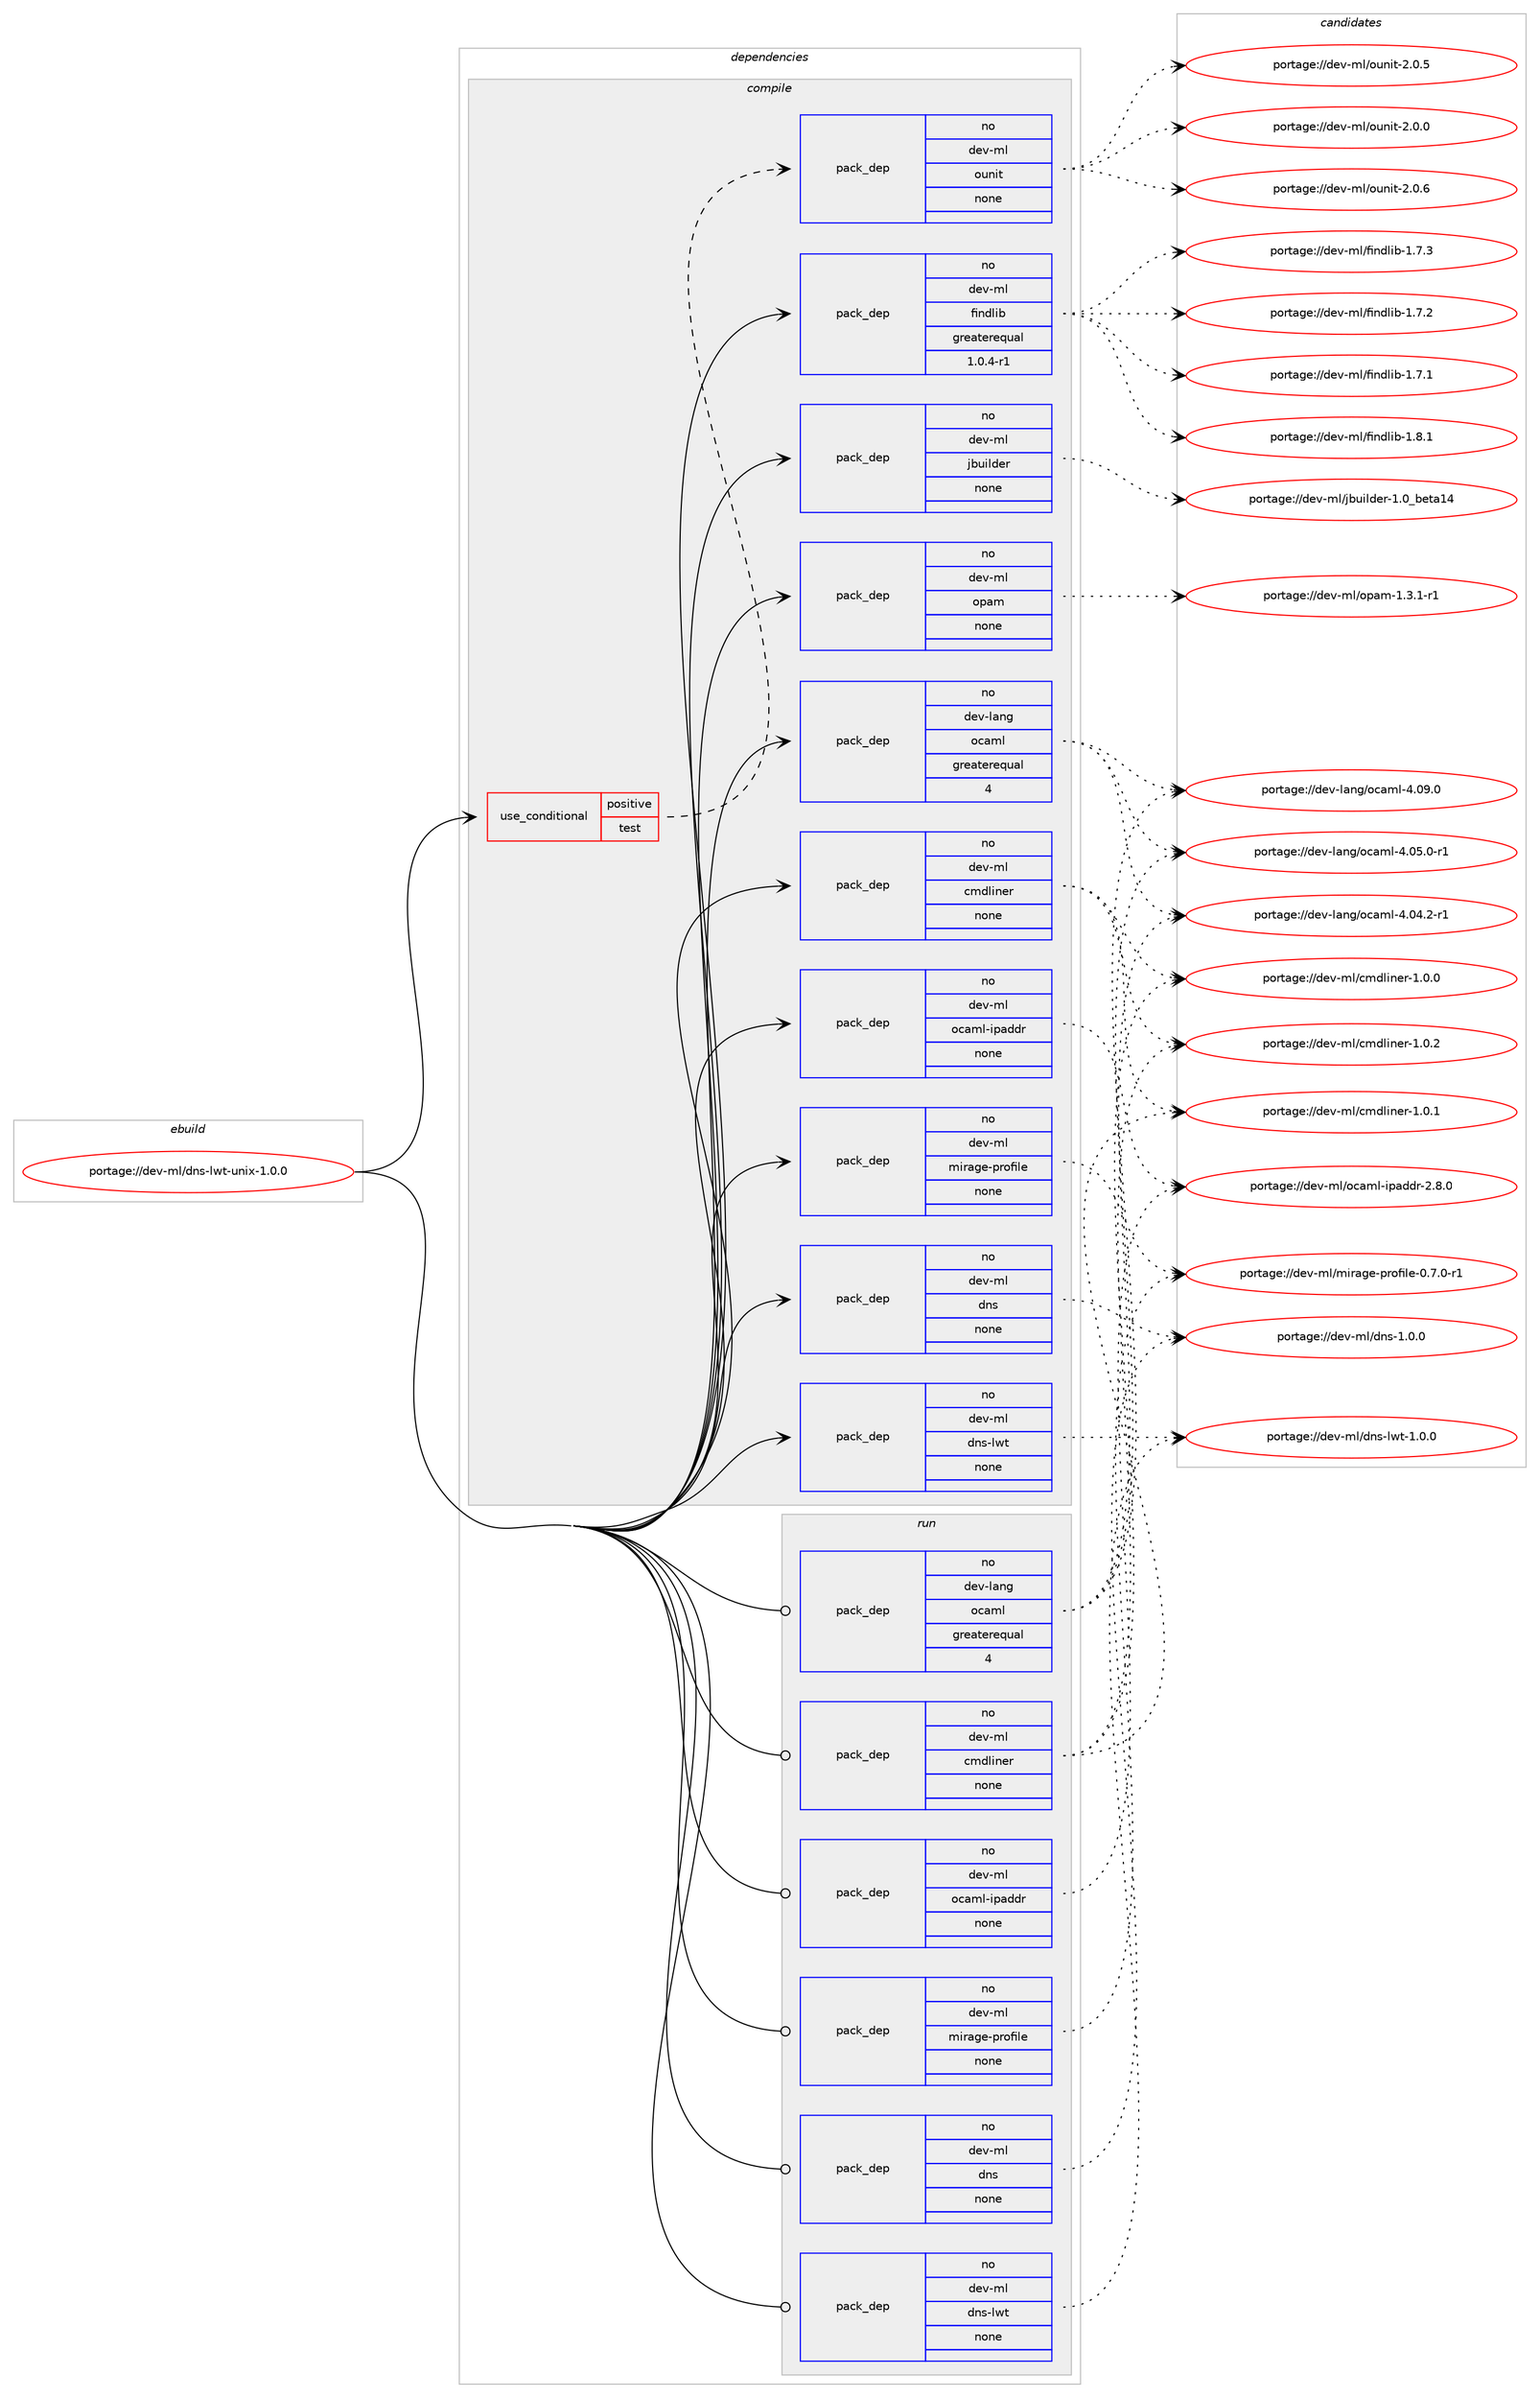 digraph prolog {

# *************
# Graph options
# *************

newrank=true;
concentrate=true;
compound=true;
graph [rankdir=LR,fontname=Helvetica,fontsize=10,ranksep=1.5];#, ranksep=2.5, nodesep=0.2];
edge  [arrowhead=vee];
node  [fontname=Helvetica,fontsize=10];

# **********
# The ebuild
# **********

subgraph cluster_leftcol {
color=gray;
label=<<i>ebuild</i>>;
id [label="portage://dev-ml/dns-lwt-unix-1.0.0", color=red, width=4, href="../dev-ml/dns-lwt-unix-1.0.0.svg"];
}

# ****************
# The dependencies
# ****************

subgraph cluster_midcol {
color=gray;
label=<<i>dependencies</i>>;
subgraph cluster_compile {
fillcolor="#eeeeee";
style=filled;
label=<<i>compile</i>>;
subgraph cond123015 {
dependency504018 [label=<<TABLE BORDER="0" CELLBORDER="1" CELLSPACING="0" CELLPADDING="4"><TR><TD ROWSPAN="3" CELLPADDING="10">use_conditional</TD></TR><TR><TD>positive</TD></TR><TR><TD>test</TD></TR></TABLE>>, shape=none, color=red];
subgraph pack375867 {
dependency504019 [label=<<TABLE BORDER="0" CELLBORDER="1" CELLSPACING="0" CELLPADDING="4" WIDTH="220"><TR><TD ROWSPAN="6" CELLPADDING="30">pack_dep</TD></TR><TR><TD WIDTH="110">no</TD></TR><TR><TD>dev-ml</TD></TR><TR><TD>ounit</TD></TR><TR><TD>none</TD></TR><TR><TD></TD></TR></TABLE>>, shape=none, color=blue];
}
dependency504018:e -> dependency504019:w [weight=20,style="dashed",arrowhead="vee"];
}
id:e -> dependency504018:w [weight=20,style="solid",arrowhead="vee"];
subgraph pack375868 {
dependency504020 [label=<<TABLE BORDER="0" CELLBORDER="1" CELLSPACING="0" CELLPADDING="4" WIDTH="220"><TR><TD ROWSPAN="6" CELLPADDING="30">pack_dep</TD></TR><TR><TD WIDTH="110">no</TD></TR><TR><TD>dev-lang</TD></TR><TR><TD>ocaml</TD></TR><TR><TD>greaterequal</TD></TR><TR><TD>4</TD></TR></TABLE>>, shape=none, color=blue];
}
id:e -> dependency504020:w [weight=20,style="solid",arrowhead="vee"];
subgraph pack375869 {
dependency504021 [label=<<TABLE BORDER="0" CELLBORDER="1" CELLSPACING="0" CELLPADDING="4" WIDTH="220"><TR><TD ROWSPAN="6" CELLPADDING="30">pack_dep</TD></TR><TR><TD WIDTH="110">no</TD></TR><TR><TD>dev-ml</TD></TR><TR><TD>cmdliner</TD></TR><TR><TD>none</TD></TR><TR><TD></TD></TR></TABLE>>, shape=none, color=blue];
}
id:e -> dependency504021:w [weight=20,style="solid",arrowhead="vee"];
subgraph pack375870 {
dependency504022 [label=<<TABLE BORDER="0" CELLBORDER="1" CELLSPACING="0" CELLPADDING="4" WIDTH="220"><TR><TD ROWSPAN="6" CELLPADDING="30">pack_dep</TD></TR><TR><TD WIDTH="110">no</TD></TR><TR><TD>dev-ml</TD></TR><TR><TD>dns</TD></TR><TR><TD>none</TD></TR><TR><TD></TD></TR></TABLE>>, shape=none, color=blue];
}
id:e -> dependency504022:w [weight=20,style="solid",arrowhead="vee"];
subgraph pack375871 {
dependency504023 [label=<<TABLE BORDER="0" CELLBORDER="1" CELLSPACING="0" CELLPADDING="4" WIDTH="220"><TR><TD ROWSPAN="6" CELLPADDING="30">pack_dep</TD></TR><TR><TD WIDTH="110">no</TD></TR><TR><TD>dev-ml</TD></TR><TR><TD>dns-lwt</TD></TR><TR><TD>none</TD></TR><TR><TD></TD></TR></TABLE>>, shape=none, color=blue];
}
id:e -> dependency504023:w [weight=20,style="solid",arrowhead="vee"];
subgraph pack375872 {
dependency504024 [label=<<TABLE BORDER="0" CELLBORDER="1" CELLSPACING="0" CELLPADDING="4" WIDTH="220"><TR><TD ROWSPAN="6" CELLPADDING="30">pack_dep</TD></TR><TR><TD WIDTH="110">no</TD></TR><TR><TD>dev-ml</TD></TR><TR><TD>findlib</TD></TR><TR><TD>greaterequal</TD></TR><TR><TD>1.0.4-r1</TD></TR></TABLE>>, shape=none, color=blue];
}
id:e -> dependency504024:w [weight=20,style="solid",arrowhead="vee"];
subgraph pack375873 {
dependency504025 [label=<<TABLE BORDER="0" CELLBORDER="1" CELLSPACING="0" CELLPADDING="4" WIDTH="220"><TR><TD ROWSPAN="6" CELLPADDING="30">pack_dep</TD></TR><TR><TD WIDTH="110">no</TD></TR><TR><TD>dev-ml</TD></TR><TR><TD>jbuilder</TD></TR><TR><TD>none</TD></TR><TR><TD></TD></TR></TABLE>>, shape=none, color=blue];
}
id:e -> dependency504025:w [weight=20,style="solid",arrowhead="vee"];
subgraph pack375874 {
dependency504026 [label=<<TABLE BORDER="0" CELLBORDER="1" CELLSPACING="0" CELLPADDING="4" WIDTH="220"><TR><TD ROWSPAN="6" CELLPADDING="30">pack_dep</TD></TR><TR><TD WIDTH="110">no</TD></TR><TR><TD>dev-ml</TD></TR><TR><TD>mirage-profile</TD></TR><TR><TD>none</TD></TR><TR><TD></TD></TR></TABLE>>, shape=none, color=blue];
}
id:e -> dependency504026:w [weight=20,style="solid",arrowhead="vee"];
subgraph pack375875 {
dependency504027 [label=<<TABLE BORDER="0" CELLBORDER="1" CELLSPACING="0" CELLPADDING="4" WIDTH="220"><TR><TD ROWSPAN="6" CELLPADDING="30">pack_dep</TD></TR><TR><TD WIDTH="110">no</TD></TR><TR><TD>dev-ml</TD></TR><TR><TD>ocaml-ipaddr</TD></TR><TR><TD>none</TD></TR><TR><TD></TD></TR></TABLE>>, shape=none, color=blue];
}
id:e -> dependency504027:w [weight=20,style="solid",arrowhead="vee"];
subgraph pack375876 {
dependency504028 [label=<<TABLE BORDER="0" CELLBORDER="1" CELLSPACING="0" CELLPADDING="4" WIDTH="220"><TR><TD ROWSPAN="6" CELLPADDING="30">pack_dep</TD></TR><TR><TD WIDTH="110">no</TD></TR><TR><TD>dev-ml</TD></TR><TR><TD>opam</TD></TR><TR><TD>none</TD></TR><TR><TD></TD></TR></TABLE>>, shape=none, color=blue];
}
id:e -> dependency504028:w [weight=20,style="solid",arrowhead="vee"];
}
subgraph cluster_compileandrun {
fillcolor="#eeeeee";
style=filled;
label=<<i>compile and run</i>>;
}
subgraph cluster_run {
fillcolor="#eeeeee";
style=filled;
label=<<i>run</i>>;
subgraph pack375877 {
dependency504029 [label=<<TABLE BORDER="0" CELLBORDER="1" CELLSPACING="0" CELLPADDING="4" WIDTH="220"><TR><TD ROWSPAN="6" CELLPADDING="30">pack_dep</TD></TR><TR><TD WIDTH="110">no</TD></TR><TR><TD>dev-lang</TD></TR><TR><TD>ocaml</TD></TR><TR><TD>greaterequal</TD></TR><TR><TD>4</TD></TR></TABLE>>, shape=none, color=blue];
}
id:e -> dependency504029:w [weight=20,style="solid",arrowhead="odot"];
subgraph pack375878 {
dependency504030 [label=<<TABLE BORDER="0" CELLBORDER="1" CELLSPACING="0" CELLPADDING="4" WIDTH="220"><TR><TD ROWSPAN="6" CELLPADDING="30">pack_dep</TD></TR><TR><TD WIDTH="110">no</TD></TR><TR><TD>dev-ml</TD></TR><TR><TD>cmdliner</TD></TR><TR><TD>none</TD></TR><TR><TD></TD></TR></TABLE>>, shape=none, color=blue];
}
id:e -> dependency504030:w [weight=20,style="solid",arrowhead="odot"];
subgraph pack375879 {
dependency504031 [label=<<TABLE BORDER="0" CELLBORDER="1" CELLSPACING="0" CELLPADDING="4" WIDTH="220"><TR><TD ROWSPAN="6" CELLPADDING="30">pack_dep</TD></TR><TR><TD WIDTH="110">no</TD></TR><TR><TD>dev-ml</TD></TR><TR><TD>dns</TD></TR><TR><TD>none</TD></TR><TR><TD></TD></TR></TABLE>>, shape=none, color=blue];
}
id:e -> dependency504031:w [weight=20,style="solid",arrowhead="odot"];
subgraph pack375880 {
dependency504032 [label=<<TABLE BORDER="0" CELLBORDER="1" CELLSPACING="0" CELLPADDING="4" WIDTH="220"><TR><TD ROWSPAN="6" CELLPADDING="30">pack_dep</TD></TR><TR><TD WIDTH="110">no</TD></TR><TR><TD>dev-ml</TD></TR><TR><TD>dns-lwt</TD></TR><TR><TD>none</TD></TR><TR><TD></TD></TR></TABLE>>, shape=none, color=blue];
}
id:e -> dependency504032:w [weight=20,style="solid",arrowhead="odot"];
subgraph pack375881 {
dependency504033 [label=<<TABLE BORDER="0" CELLBORDER="1" CELLSPACING="0" CELLPADDING="4" WIDTH="220"><TR><TD ROWSPAN="6" CELLPADDING="30">pack_dep</TD></TR><TR><TD WIDTH="110">no</TD></TR><TR><TD>dev-ml</TD></TR><TR><TD>mirage-profile</TD></TR><TR><TD>none</TD></TR><TR><TD></TD></TR></TABLE>>, shape=none, color=blue];
}
id:e -> dependency504033:w [weight=20,style="solid",arrowhead="odot"];
subgraph pack375882 {
dependency504034 [label=<<TABLE BORDER="0" CELLBORDER="1" CELLSPACING="0" CELLPADDING="4" WIDTH="220"><TR><TD ROWSPAN="6" CELLPADDING="30">pack_dep</TD></TR><TR><TD WIDTH="110">no</TD></TR><TR><TD>dev-ml</TD></TR><TR><TD>ocaml-ipaddr</TD></TR><TR><TD>none</TD></TR><TR><TD></TD></TR></TABLE>>, shape=none, color=blue];
}
id:e -> dependency504034:w [weight=20,style="solid",arrowhead="odot"];
}
}

# **************
# The candidates
# **************

subgraph cluster_choices {
rank=same;
color=gray;
label=<<i>candidates</i>>;

subgraph choice375867 {
color=black;
nodesep=1;
choice1001011184510910847111117110105116455046484654 [label="portage://dev-ml/ounit-2.0.6", color=red, width=4,href="../dev-ml/ounit-2.0.6.svg"];
choice1001011184510910847111117110105116455046484653 [label="portage://dev-ml/ounit-2.0.5", color=red, width=4,href="../dev-ml/ounit-2.0.5.svg"];
choice1001011184510910847111117110105116455046484648 [label="portage://dev-ml/ounit-2.0.0", color=red, width=4,href="../dev-ml/ounit-2.0.0.svg"];
dependency504019:e -> choice1001011184510910847111117110105116455046484654:w [style=dotted,weight="100"];
dependency504019:e -> choice1001011184510910847111117110105116455046484653:w [style=dotted,weight="100"];
dependency504019:e -> choice1001011184510910847111117110105116455046484648:w [style=dotted,weight="100"];
}
subgraph choice375868 {
color=black;
nodesep=1;
choice100101118451089711010347111999710910845524648574648 [label="portage://dev-lang/ocaml-4.09.0", color=red, width=4,href="../dev-lang/ocaml-4.09.0.svg"];
choice1001011184510897110103471119997109108455246485346484511449 [label="portage://dev-lang/ocaml-4.05.0-r1", color=red, width=4,href="../dev-lang/ocaml-4.05.0-r1.svg"];
choice1001011184510897110103471119997109108455246485246504511449 [label="portage://dev-lang/ocaml-4.04.2-r1", color=red, width=4,href="../dev-lang/ocaml-4.04.2-r1.svg"];
dependency504020:e -> choice100101118451089711010347111999710910845524648574648:w [style=dotted,weight="100"];
dependency504020:e -> choice1001011184510897110103471119997109108455246485346484511449:w [style=dotted,weight="100"];
dependency504020:e -> choice1001011184510897110103471119997109108455246485246504511449:w [style=dotted,weight="100"];
}
subgraph choice375869 {
color=black;
nodesep=1;
choice100101118451091084799109100108105110101114454946484650 [label="portage://dev-ml/cmdliner-1.0.2", color=red, width=4,href="../dev-ml/cmdliner-1.0.2.svg"];
choice100101118451091084799109100108105110101114454946484649 [label="portage://dev-ml/cmdliner-1.0.1", color=red, width=4,href="../dev-ml/cmdliner-1.0.1.svg"];
choice100101118451091084799109100108105110101114454946484648 [label="portage://dev-ml/cmdliner-1.0.0", color=red, width=4,href="../dev-ml/cmdliner-1.0.0.svg"];
dependency504021:e -> choice100101118451091084799109100108105110101114454946484650:w [style=dotted,weight="100"];
dependency504021:e -> choice100101118451091084799109100108105110101114454946484649:w [style=dotted,weight="100"];
dependency504021:e -> choice100101118451091084799109100108105110101114454946484648:w [style=dotted,weight="100"];
}
subgraph choice375870 {
color=black;
nodesep=1;
choice1001011184510910847100110115454946484648 [label="portage://dev-ml/dns-1.0.0", color=red, width=4,href="../dev-ml/dns-1.0.0.svg"];
dependency504022:e -> choice1001011184510910847100110115454946484648:w [style=dotted,weight="100"];
}
subgraph choice375871 {
color=black;
nodesep=1;
choice100101118451091084710011011545108119116454946484648 [label="portage://dev-ml/dns-lwt-1.0.0", color=red, width=4,href="../dev-ml/dns-lwt-1.0.0.svg"];
dependency504023:e -> choice100101118451091084710011011545108119116454946484648:w [style=dotted,weight="100"];
}
subgraph choice375872 {
color=black;
nodesep=1;
choice100101118451091084710210511010010810598454946564649 [label="portage://dev-ml/findlib-1.8.1", color=red, width=4,href="../dev-ml/findlib-1.8.1.svg"];
choice100101118451091084710210511010010810598454946554651 [label="portage://dev-ml/findlib-1.7.3", color=red, width=4,href="../dev-ml/findlib-1.7.3.svg"];
choice100101118451091084710210511010010810598454946554650 [label="portage://dev-ml/findlib-1.7.2", color=red, width=4,href="../dev-ml/findlib-1.7.2.svg"];
choice100101118451091084710210511010010810598454946554649 [label="portage://dev-ml/findlib-1.7.1", color=red, width=4,href="../dev-ml/findlib-1.7.1.svg"];
dependency504024:e -> choice100101118451091084710210511010010810598454946564649:w [style=dotted,weight="100"];
dependency504024:e -> choice100101118451091084710210511010010810598454946554651:w [style=dotted,weight="100"];
dependency504024:e -> choice100101118451091084710210511010010810598454946554650:w [style=dotted,weight="100"];
dependency504024:e -> choice100101118451091084710210511010010810598454946554649:w [style=dotted,weight="100"];
}
subgraph choice375873 {
color=black;
nodesep=1;
choice100101118451091084710698117105108100101114454946489598101116974952 [label="portage://dev-ml/jbuilder-1.0_beta14", color=red, width=4,href="../dev-ml/jbuilder-1.0_beta14.svg"];
dependency504025:e -> choice100101118451091084710698117105108100101114454946489598101116974952:w [style=dotted,weight="100"];
}
subgraph choice375874 {
color=black;
nodesep=1;
choice100101118451091084710910511497103101451121141111021051081014548465546484511449 [label="portage://dev-ml/mirage-profile-0.7.0-r1", color=red, width=4,href="../dev-ml/mirage-profile-0.7.0-r1.svg"];
dependency504026:e -> choice100101118451091084710910511497103101451121141111021051081014548465546484511449:w [style=dotted,weight="100"];
}
subgraph choice375875 {
color=black;
nodesep=1;
choice100101118451091084711199971091084510511297100100114455046564648 [label="portage://dev-ml/ocaml-ipaddr-2.8.0", color=red, width=4,href="../dev-ml/ocaml-ipaddr-2.8.0.svg"];
dependency504027:e -> choice100101118451091084711199971091084510511297100100114455046564648:w [style=dotted,weight="100"];
}
subgraph choice375876 {
color=black;
nodesep=1;
choice1001011184510910847111112971094549465146494511449 [label="portage://dev-ml/opam-1.3.1-r1", color=red, width=4,href="../dev-ml/opam-1.3.1-r1.svg"];
dependency504028:e -> choice1001011184510910847111112971094549465146494511449:w [style=dotted,weight="100"];
}
subgraph choice375877 {
color=black;
nodesep=1;
choice100101118451089711010347111999710910845524648574648 [label="portage://dev-lang/ocaml-4.09.0", color=red, width=4,href="../dev-lang/ocaml-4.09.0.svg"];
choice1001011184510897110103471119997109108455246485346484511449 [label="portage://dev-lang/ocaml-4.05.0-r1", color=red, width=4,href="../dev-lang/ocaml-4.05.0-r1.svg"];
choice1001011184510897110103471119997109108455246485246504511449 [label="portage://dev-lang/ocaml-4.04.2-r1", color=red, width=4,href="../dev-lang/ocaml-4.04.2-r1.svg"];
dependency504029:e -> choice100101118451089711010347111999710910845524648574648:w [style=dotted,weight="100"];
dependency504029:e -> choice1001011184510897110103471119997109108455246485346484511449:w [style=dotted,weight="100"];
dependency504029:e -> choice1001011184510897110103471119997109108455246485246504511449:w [style=dotted,weight="100"];
}
subgraph choice375878 {
color=black;
nodesep=1;
choice100101118451091084799109100108105110101114454946484650 [label="portage://dev-ml/cmdliner-1.0.2", color=red, width=4,href="../dev-ml/cmdliner-1.0.2.svg"];
choice100101118451091084799109100108105110101114454946484649 [label="portage://dev-ml/cmdliner-1.0.1", color=red, width=4,href="../dev-ml/cmdliner-1.0.1.svg"];
choice100101118451091084799109100108105110101114454946484648 [label="portage://dev-ml/cmdliner-1.0.0", color=red, width=4,href="../dev-ml/cmdliner-1.0.0.svg"];
dependency504030:e -> choice100101118451091084799109100108105110101114454946484650:w [style=dotted,weight="100"];
dependency504030:e -> choice100101118451091084799109100108105110101114454946484649:w [style=dotted,weight="100"];
dependency504030:e -> choice100101118451091084799109100108105110101114454946484648:w [style=dotted,weight="100"];
}
subgraph choice375879 {
color=black;
nodesep=1;
choice1001011184510910847100110115454946484648 [label="portage://dev-ml/dns-1.0.0", color=red, width=4,href="../dev-ml/dns-1.0.0.svg"];
dependency504031:e -> choice1001011184510910847100110115454946484648:w [style=dotted,weight="100"];
}
subgraph choice375880 {
color=black;
nodesep=1;
choice100101118451091084710011011545108119116454946484648 [label="portage://dev-ml/dns-lwt-1.0.0", color=red, width=4,href="../dev-ml/dns-lwt-1.0.0.svg"];
dependency504032:e -> choice100101118451091084710011011545108119116454946484648:w [style=dotted,weight="100"];
}
subgraph choice375881 {
color=black;
nodesep=1;
choice100101118451091084710910511497103101451121141111021051081014548465546484511449 [label="portage://dev-ml/mirage-profile-0.7.0-r1", color=red, width=4,href="../dev-ml/mirage-profile-0.7.0-r1.svg"];
dependency504033:e -> choice100101118451091084710910511497103101451121141111021051081014548465546484511449:w [style=dotted,weight="100"];
}
subgraph choice375882 {
color=black;
nodesep=1;
choice100101118451091084711199971091084510511297100100114455046564648 [label="portage://dev-ml/ocaml-ipaddr-2.8.0", color=red, width=4,href="../dev-ml/ocaml-ipaddr-2.8.0.svg"];
dependency504034:e -> choice100101118451091084711199971091084510511297100100114455046564648:w [style=dotted,weight="100"];
}
}

}
